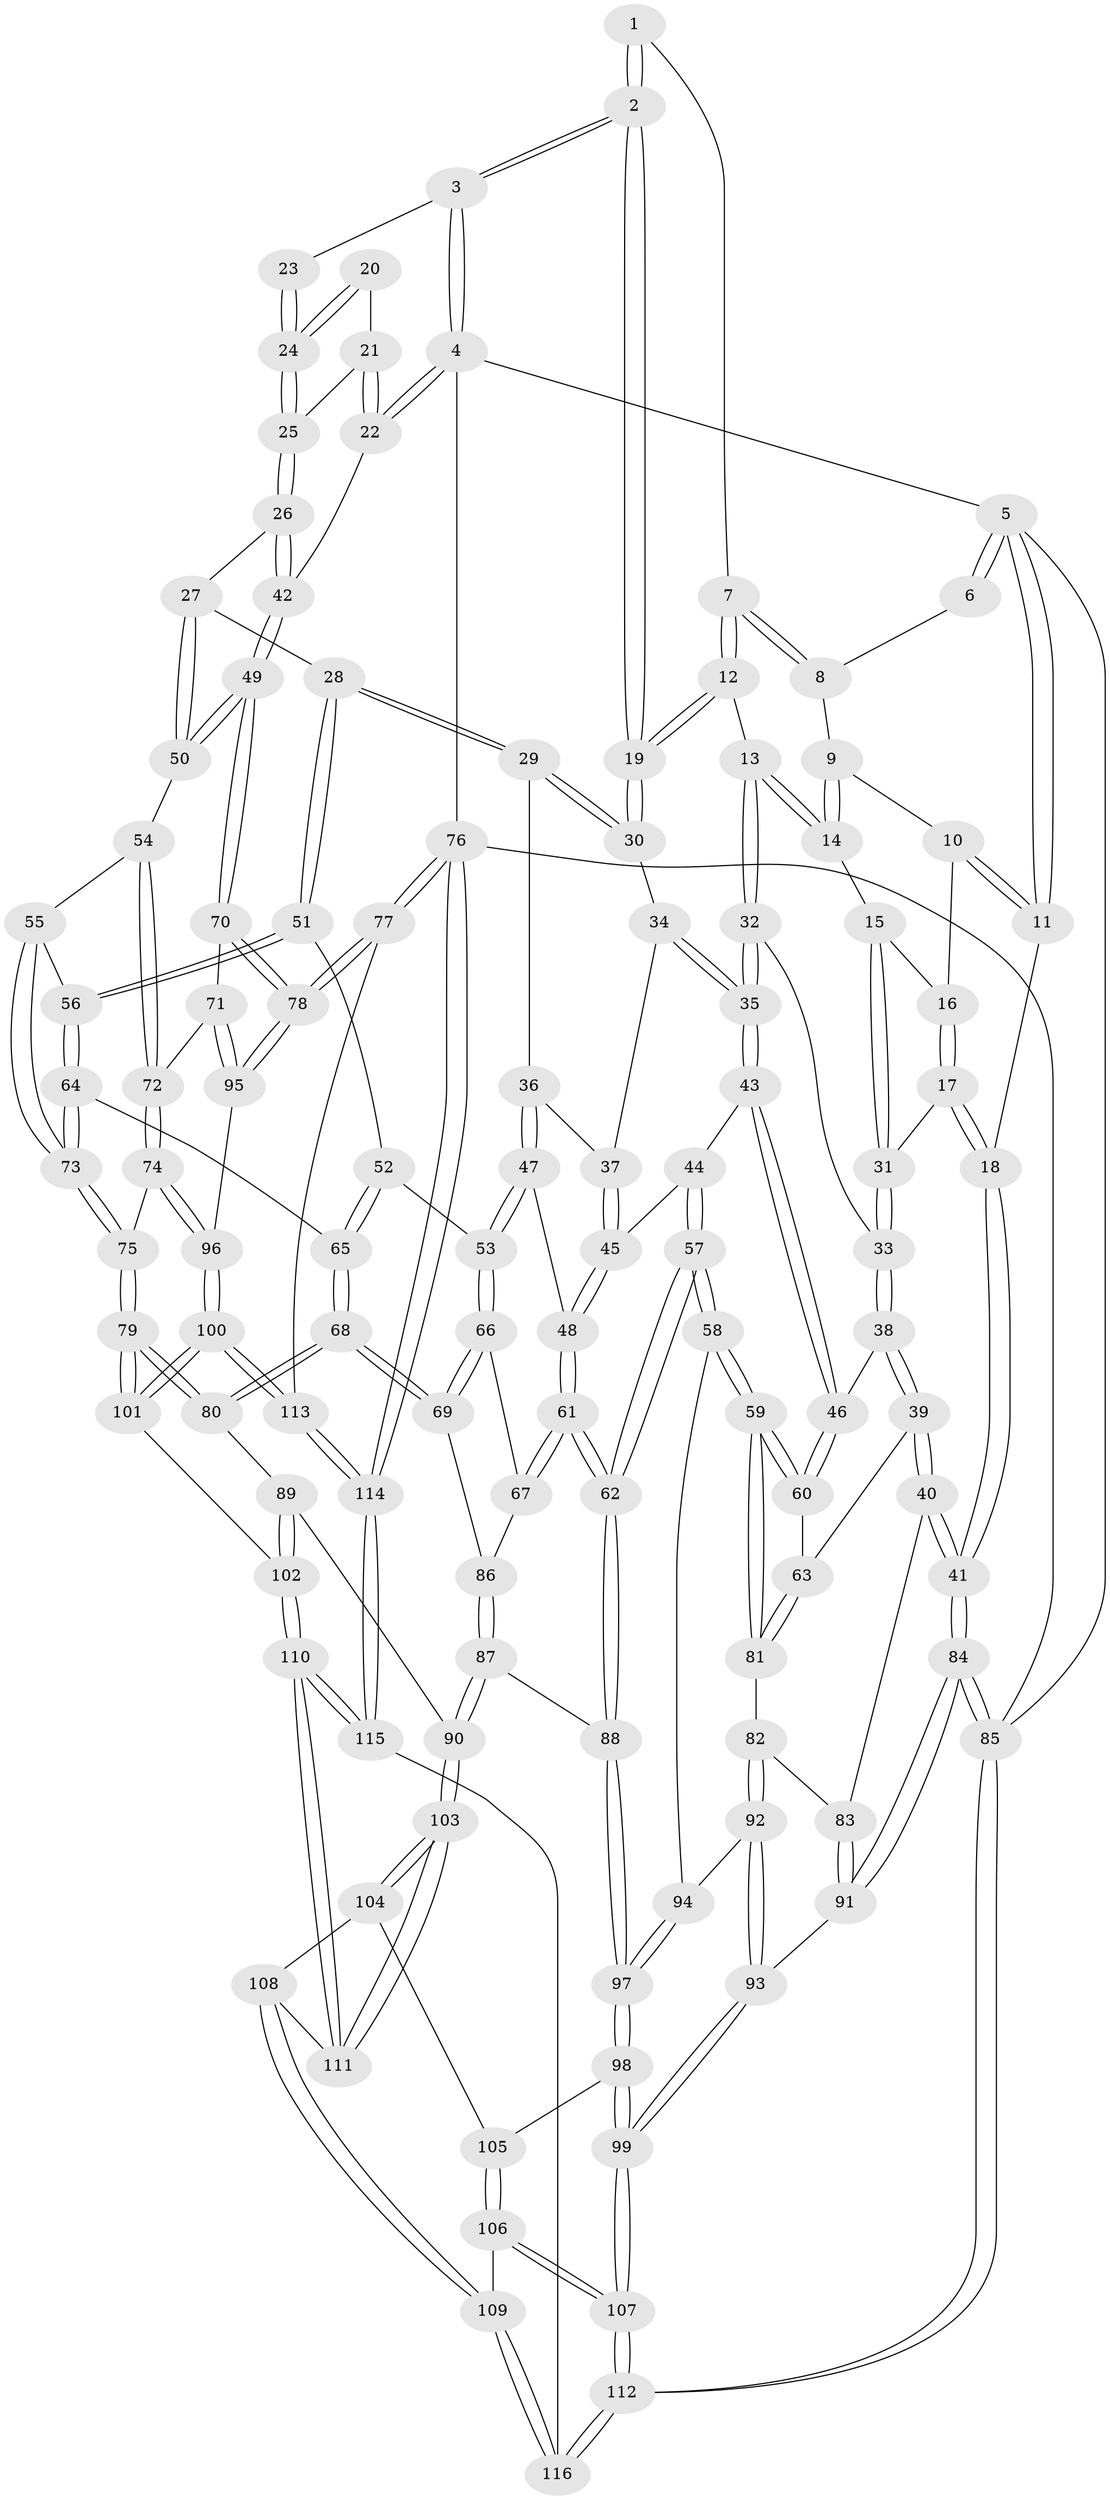 // coarse degree distribution, {3: 0.09876543209876543, 4: 0.38271604938271603, 6: 0.1111111111111111, 5: 0.3950617283950617, 2: 0.012345679012345678}
// Generated by graph-tools (version 1.1) at 2025/52/02/27/25 19:52:35]
// undirected, 116 vertices, 287 edges
graph export_dot {
graph [start="1"]
  node [color=gray90,style=filled];
  1 [pos="+0.19092300710791738+0"];
  2 [pos="+0.6028449171448887+0"];
  3 [pos="+0.6095685963066436+0"];
  4 [pos="+1+0"];
  5 [pos="+0+0"];
  6 [pos="+0.10924440412352558+0"];
  7 [pos="+0.2689142875022189+0.08950453754666132"];
  8 [pos="+0.15813062128790875+0.023714071784328362"];
  9 [pos="+0.14280968379634656+0.04856935429225314"];
  10 [pos="+0+0.07734414174971418"];
  11 [pos="+0+0"];
  12 [pos="+0.28686851332201896+0.10591641556684803"];
  13 [pos="+0.26080632103360996+0.14650562180898538"];
  14 [pos="+0.13163157732269393+0.14640961344349832"];
  15 [pos="+0.12008390873108761+0.15649194336768885"];
  16 [pos="+0.055047427489705515+0.1211741769300308"];
  17 [pos="+0.009033905605311372+0.24968844525832998"];
  18 [pos="+0+0.2662910334513208"];
  19 [pos="+0.5384125943000878+0.01718320842118598"];
  20 [pos="+0.8918823473213184+0.056672006958382565"];
  21 [pos="+1+0.12690948021562234"];
  22 [pos="+1+0.07503194943997082"];
  23 [pos="+0.6989170993156912+0"];
  24 [pos="+0.8507429653818149+0.2374162876515264"];
  25 [pos="+0.8567395276372577+0.25046672543404674"];
  26 [pos="+0.8501110293000784+0.2696493925324793"];
  27 [pos="+0.8309979218479828+0.30690924448205925"];
  28 [pos="+0.6821201213415122+0.3257306213446517"];
  29 [pos="+0.6612552411082729+0.312250752054747"];
  30 [pos="+0.5403971752141374+0.1318636226364748"];
  31 [pos="+0.10248708854616233+0.2524554174272485"];
  32 [pos="+0.26079447904579584+0.28533640071727073"];
  33 [pos="+0.11345660730051328+0.2640136459192307"];
  34 [pos="+0.5141546354487886+0.16322548119889352"];
  35 [pos="+0.3020700560325906+0.3316377505680203"];
  36 [pos="+0.5498975662544581+0.3911884456028118"];
  37 [pos="+0.4746643508174353+0.3546491671233876"];
  38 [pos="+0.09160714156571534+0.4073572394114156"];
  39 [pos="+0.04523414749583156+0.45273490383473103"];
  40 [pos="+0+0.44611958741374713"];
  41 [pos="+0+0.4285976005870305"];
  42 [pos="+1+0.32450549851417304"];
  43 [pos="+0.30315000654501395+0.34574554425887677"];
  44 [pos="+0.30704733191431793+0.349543334692716"];
  45 [pos="+0.40450760645291123+0.4070439835143198"];
  46 [pos="+0.24281445760165396+0.40248996486119853"];
  47 [pos="+0.5119875368154386+0.46386194772845923"];
  48 [pos="+0.43311162812360177+0.452192339923109"];
  49 [pos="+1+0.45836628453973655"];
  50 [pos="+0.9138591880844246+0.4272293462564978"];
  51 [pos="+0.6811410129654717+0.40647567159552317"];
  52 [pos="+0.5685894099653558+0.4769060456034633"];
  53 [pos="+0.5167776837642144+0.4701816256910216"];
  54 [pos="+0.8890925475629365+0.4632767522732481"];
  55 [pos="+0.7622742135018338+0.509931956016976"];
  56 [pos="+0.6852849612461762+0.4258191942379285"];
  57 [pos="+0.3378666884067384+0.6176254158739825"];
  58 [pos="+0.266851506930547+0.5932477852815566"];
  59 [pos="+0.26023230540601583+0.583695785303401"];
  60 [pos="+0.22689362934697652+0.47786218972771854"];
  61 [pos="+0.36879226855937475+0.6090467010308919"];
  62 [pos="+0.35165779658448515+0.6263709375482712"];
  63 [pos="+0.0920813449222535+0.5084387442272712"];
  64 [pos="+0.6385666223543532+0.5264096706219058"];
  65 [pos="+0.6290860968285394+0.5346989369201293"];
  66 [pos="+0.5259397494034959+0.5603868095429039"];
  67 [pos="+0.4821939644302896+0.5747153384842615"];
  68 [pos="+0.5998723066771378+0.5999856939710783"];
  69 [pos="+0.5576154893473182+0.5818937416486754"];
  70 [pos="+1+0.5814006981039023"];
  71 [pos="+0.8892722619087501+0.6250823272147485"];
  72 [pos="+0.8780792176904664+0.6217602818172258"];
  73 [pos="+0.7496946374325899+0.5615339572841792"];
  74 [pos="+0.8024030154749036+0.6612349242355218"];
  75 [pos="+0.7568684299636305+0.6358773770539382"];
  76 [pos="+1+1"];
  77 [pos="+1+0.9481485739519829"];
  78 [pos="+1+0.8038773034590445"];
  79 [pos="+0.6298931405933466+0.6626228624657697"];
  80 [pos="+0.6292651963074184+0.6623918423859084"];
  81 [pos="+0.09656725656574201+0.5211505455201769"];
  82 [pos="+0.0937860638490085+0.604860946292991"];
  83 [pos="+0.045024793547483226+0.6174819336805298"];
  84 [pos="+0+0.7324673939183698"];
  85 [pos="+0+1"];
  86 [pos="+0.5060709704544893+0.6350776400462939"];
  87 [pos="+0.4298538827858114+0.7267854271905188"];
  88 [pos="+0.35732731921977556+0.6489492073211123"];
  89 [pos="+0.598384265856674+0.682040857006055"];
  90 [pos="+0.440202653296791+0.7406068118267946"];
  91 [pos="+0+0.7281649382084807"];
  92 [pos="+0.1371922609903936+0.657131881027126"];
  93 [pos="+0.06766149827841997+0.7665970067764651"];
  94 [pos="+0.14723703322067241+0.6565768033725679"];
  95 [pos="+0.9848576251968372+0.7717493728335681"];
  96 [pos="+0.8196686522351677+0.8154769702080483"];
  97 [pos="+0.24000195244096323+0.7714932272907445"];
  98 [pos="+0.23674651233689367+0.7806321458536233"];
  99 [pos="+0.08540892671877563+0.791224351851414"];
  100 [pos="+0.7932863837789746+0.8608169420778652"];
  101 [pos="+0.6605120909414026+0.7525617672679623"];
  102 [pos="+0.5726279316058202+0.8577088103263232"];
  103 [pos="+0.44638037012913545+0.8057332320944116"];
  104 [pos="+0.3191084172995489+0.8211652328280907"];
  105 [pos="+0.23850006711775795+0.7860515779452362"];
  106 [pos="+0.23108104605441138+0.9042899372575566"];
  107 [pos="+0.09707606970237855+0.9286776258833579"];
  108 [pos="+0.304322259729971+0.8772671157382879"];
  109 [pos="+0.2544785501580372+0.9196317225091054"];
  110 [pos="+0.5203950956686223+0.9552191580518662"];
  111 [pos="+0.46033627604454597+0.8442535435381923"];
  112 [pos="+0+1"];
  113 [pos="+0.7890877750679663+0.8836340522369204"];
  114 [pos="+0.6602286908196293+1"];
  115 [pos="+0.5694721969256306+1"];
  116 [pos="+0.44044370537398375+1"];
  1 -- 2;
  1 -- 2;
  1 -- 7;
  2 -- 3;
  2 -- 3;
  2 -- 19;
  2 -- 19;
  3 -- 4;
  3 -- 4;
  3 -- 23;
  4 -- 5;
  4 -- 22;
  4 -- 22;
  4 -- 76;
  5 -- 6;
  5 -- 6;
  5 -- 11;
  5 -- 11;
  5 -- 85;
  6 -- 8;
  7 -- 8;
  7 -- 8;
  7 -- 12;
  7 -- 12;
  8 -- 9;
  9 -- 10;
  9 -- 14;
  9 -- 14;
  10 -- 11;
  10 -- 11;
  10 -- 16;
  11 -- 18;
  12 -- 13;
  12 -- 19;
  12 -- 19;
  13 -- 14;
  13 -- 14;
  13 -- 32;
  13 -- 32;
  14 -- 15;
  15 -- 16;
  15 -- 31;
  15 -- 31;
  16 -- 17;
  16 -- 17;
  17 -- 18;
  17 -- 18;
  17 -- 31;
  18 -- 41;
  18 -- 41;
  19 -- 30;
  19 -- 30;
  20 -- 21;
  20 -- 24;
  20 -- 24;
  21 -- 22;
  21 -- 22;
  21 -- 25;
  22 -- 42;
  23 -- 24;
  23 -- 24;
  24 -- 25;
  24 -- 25;
  25 -- 26;
  25 -- 26;
  26 -- 27;
  26 -- 42;
  26 -- 42;
  27 -- 28;
  27 -- 50;
  27 -- 50;
  28 -- 29;
  28 -- 29;
  28 -- 51;
  28 -- 51;
  29 -- 30;
  29 -- 30;
  29 -- 36;
  30 -- 34;
  31 -- 33;
  31 -- 33;
  32 -- 33;
  32 -- 35;
  32 -- 35;
  33 -- 38;
  33 -- 38;
  34 -- 35;
  34 -- 35;
  34 -- 37;
  35 -- 43;
  35 -- 43;
  36 -- 37;
  36 -- 47;
  36 -- 47;
  37 -- 45;
  37 -- 45;
  38 -- 39;
  38 -- 39;
  38 -- 46;
  39 -- 40;
  39 -- 40;
  39 -- 63;
  40 -- 41;
  40 -- 41;
  40 -- 83;
  41 -- 84;
  41 -- 84;
  42 -- 49;
  42 -- 49;
  43 -- 44;
  43 -- 46;
  43 -- 46;
  44 -- 45;
  44 -- 57;
  44 -- 57;
  45 -- 48;
  45 -- 48;
  46 -- 60;
  46 -- 60;
  47 -- 48;
  47 -- 53;
  47 -- 53;
  48 -- 61;
  48 -- 61;
  49 -- 50;
  49 -- 50;
  49 -- 70;
  49 -- 70;
  50 -- 54;
  51 -- 52;
  51 -- 56;
  51 -- 56;
  52 -- 53;
  52 -- 65;
  52 -- 65;
  53 -- 66;
  53 -- 66;
  54 -- 55;
  54 -- 72;
  54 -- 72;
  55 -- 56;
  55 -- 73;
  55 -- 73;
  56 -- 64;
  56 -- 64;
  57 -- 58;
  57 -- 58;
  57 -- 62;
  57 -- 62;
  58 -- 59;
  58 -- 59;
  58 -- 94;
  59 -- 60;
  59 -- 60;
  59 -- 81;
  59 -- 81;
  60 -- 63;
  61 -- 62;
  61 -- 62;
  61 -- 67;
  61 -- 67;
  62 -- 88;
  62 -- 88;
  63 -- 81;
  63 -- 81;
  64 -- 65;
  64 -- 73;
  64 -- 73;
  65 -- 68;
  65 -- 68;
  66 -- 67;
  66 -- 69;
  66 -- 69;
  67 -- 86;
  68 -- 69;
  68 -- 69;
  68 -- 80;
  68 -- 80;
  69 -- 86;
  70 -- 71;
  70 -- 78;
  70 -- 78;
  71 -- 72;
  71 -- 95;
  71 -- 95;
  72 -- 74;
  72 -- 74;
  73 -- 75;
  73 -- 75;
  74 -- 75;
  74 -- 96;
  74 -- 96;
  75 -- 79;
  75 -- 79;
  76 -- 77;
  76 -- 77;
  76 -- 114;
  76 -- 114;
  76 -- 85;
  77 -- 78;
  77 -- 78;
  77 -- 113;
  78 -- 95;
  78 -- 95;
  79 -- 80;
  79 -- 80;
  79 -- 101;
  79 -- 101;
  80 -- 89;
  81 -- 82;
  82 -- 83;
  82 -- 92;
  82 -- 92;
  83 -- 91;
  83 -- 91;
  84 -- 85;
  84 -- 85;
  84 -- 91;
  84 -- 91;
  85 -- 112;
  85 -- 112;
  86 -- 87;
  86 -- 87;
  87 -- 88;
  87 -- 90;
  87 -- 90;
  88 -- 97;
  88 -- 97;
  89 -- 90;
  89 -- 102;
  89 -- 102;
  90 -- 103;
  90 -- 103;
  91 -- 93;
  92 -- 93;
  92 -- 93;
  92 -- 94;
  93 -- 99;
  93 -- 99;
  94 -- 97;
  94 -- 97;
  95 -- 96;
  96 -- 100;
  96 -- 100;
  97 -- 98;
  97 -- 98;
  98 -- 99;
  98 -- 99;
  98 -- 105;
  99 -- 107;
  99 -- 107;
  100 -- 101;
  100 -- 101;
  100 -- 113;
  100 -- 113;
  101 -- 102;
  102 -- 110;
  102 -- 110;
  103 -- 104;
  103 -- 104;
  103 -- 111;
  103 -- 111;
  104 -- 105;
  104 -- 108;
  105 -- 106;
  105 -- 106;
  106 -- 107;
  106 -- 107;
  106 -- 109;
  107 -- 112;
  107 -- 112;
  108 -- 109;
  108 -- 109;
  108 -- 111;
  109 -- 116;
  109 -- 116;
  110 -- 111;
  110 -- 111;
  110 -- 115;
  110 -- 115;
  112 -- 116;
  112 -- 116;
  113 -- 114;
  113 -- 114;
  114 -- 115;
  114 -- 115;
  115 -- 116;
}

